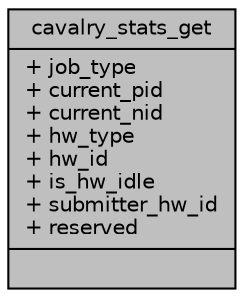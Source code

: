 digraph "cavalry_stats_get"
{
 // INTERACTIVE_SVG=YES
 // LATEX_PDF_SIZE
  bgcolor="transparent";
  edge [fontname="Helvetica",fontsize="10",labelfontname="Helvetica",labelfontsize="10"];
  node [fontname="Helvetica",fontsize="10",shape=record];
  Node1 [label="{cavalry_stats_get\n|+ job_type\l+ current_pid\l+ current_nid\l+ hw_type\l+ hw_id\l+ is_hw_idle\l+ submitter_hw_id\l+ reserved\l|}",height=0.2,width=0.4,color="black", fillcolor="grey75", style="filled", fontcolor="black",tooltip=" "];
}
